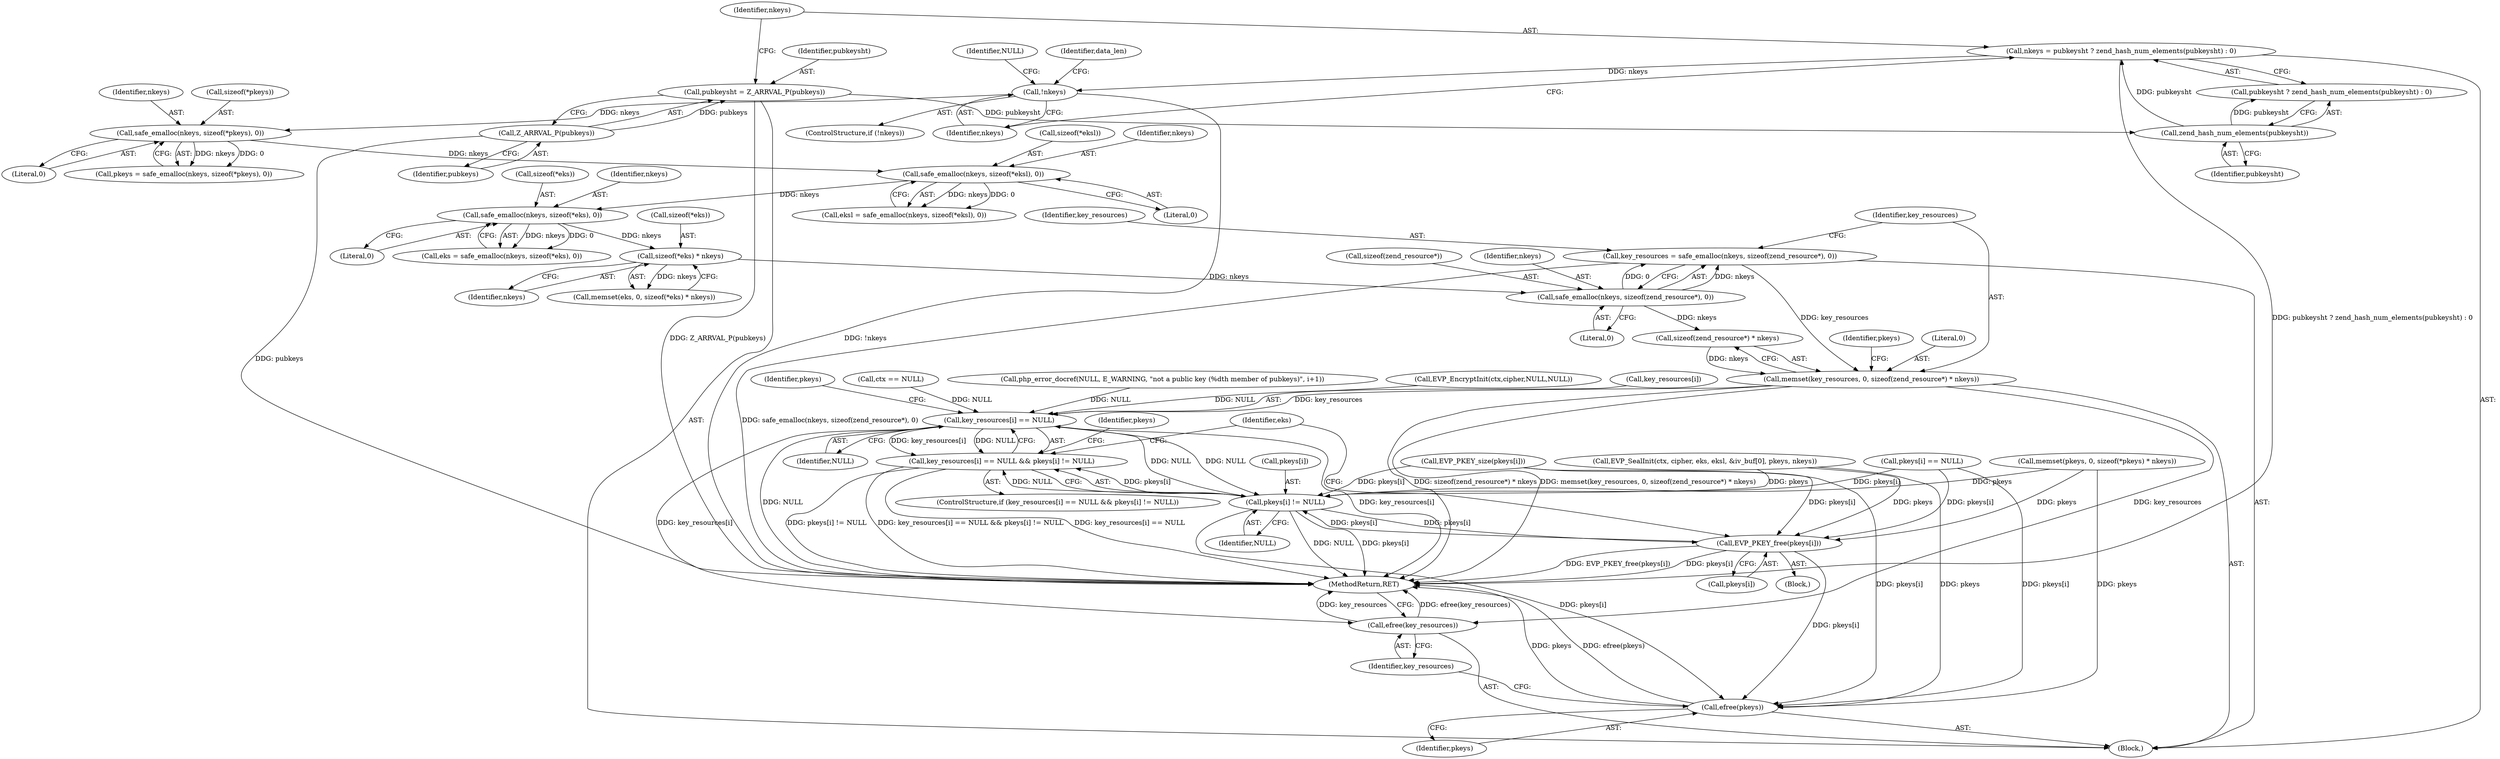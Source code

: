 digraph "0_php_91826a311dd37f4c4e5d605fa7af331e80ddd4c3@API" {
"1000258" [label="(Call,key_resources = safe_emalloc(nkeys, sizeof(zend_resource*), 0))"];
"1000260" [label="(Call,safe_emalloc(nkeys, sizeof(zend_resource*), 0))"];
"1000253" [label="(Call,sizeof(*eks) * nkeys)"];
"1000244" [label="(Call,safe_emalloc(nkeys, sizeof(*eks), 0))"];
"1000236" [label="(Call,safe_emalloc(nkeys, sizeof(*eksl), 0))"];
"1000228" [label="(Call,safe_emalloc(nkeys, sizeof(*pkeys), 0))"];
"1000177" [label="(Call,!nkeys)"];
"1000169" [label="(Call,nkeys = pubkeysht ? zend_hash_num_elements(pubkeysht) : 0)"];
"1000173" [label="(Call,zend_hash_num_elements(pubkeysht))"];
"1000165" [label="(Call,pubkeysht = Z_ARRVAL_P(pubkeys))"];
"1000167" [label="(Call,Z_ARRVAL_P(pubkeys))"];
"1000265" [label="(Call,memset(key_resources, 0, sizeof(zend_resource*) * nkeys))"];
"1000504" [label="(Call,key_resources[i] == NULL)"];
"1000503" [label="(Call,key_resources[i] == NULL && pkeys[i] != NULL)"];
"1000509" [label="(Call,pkeys[i] != NULL)"];
"1000515" [label="(Call,EVP_PKEY_free(pkeys[i]))"];
"1000532" [label="(Call,efree(pkeys))"];
"1000534" [label="(Call,efree(key_resources))"];
"1000166" [label="(Identifier,pubkeysht)"];
"1000268" [label="(Call,sizeof(zend_resource*) * nkeys)"];
"1000246" [label="(Call,sizeof(*eks))"];
"1000273" [label="(Identifier,pkeys)"];
"1000249" [label="(Literal,0)"];
"1000261" [label="(Identifier,nkeys)"];
"1000245" [label="(Identifier,nkeys)"];
"1000272" [label="(Call,memset(pkeys, 0, sizeof(*pkeys) * nkeys))"];
"1000532" [label="(Call,efree(pkeys))"];
"1000265" [label="(Call,memset(key_resources, 0, sizeof(zend_resource*) * nkeys))"];
"1000257" [label="(Identifier,nkeys)"];
"1000250" [label="(Call,memset(eks, 0, sizeof(*eks) * nkeys))"];
"1000320" [label="(Call,EVP_PKEY_size(pkeys[i]))"];
"1000177" [label="(Call,!nkeys)"];
"1000176" [label="(ControlStructure,if (!nkeys))"];
"1000360" [label="(Call,EVP_SealInit(ctx, cipher, eks, eksl, &iv_buf[0], pkeys, nkeys))"];
"1000266" [label="(Identifier,key_resources)"];
"1000169" [label="(Call,nkeys = pubkeysht ? zend_hash_num_elements(pubkeysht) : 0)"];
"1000517" [label="(Identifier,pkeys)"];
"1000515" [label="(Call,EVP_PKEY_free(pkeys[i]))"];
"1000229" [label="(Identifier,nkeys)"];
"1000170" [label="(Identifier,nkeys)"];
"1000236" [label="(Call,safe_emalloc(nkeys, sizeof(*eksl), 0))"];
"1000165" [label="(Call,pubkeysht = Z_ARRVAL_P(pubkeys))"];
"1000168" [label="(Identifier,pubkeys)"];
"1000536" [label="(MethodReturn,RET)"];
"1000516" [label="(Call,pkeys[i])"];
"1000535" [label="(Identifier,key_resources)"];
"1000514" [label="(Block,)"];
"1000242" [label="(Call,eks = safe_emalloc(nkeys, sizeof(*eks), 0))"];
"1000181" [label="(Identifier,NULL)"];
"1000264" [label="(Literal,0)"];
"1000254" [label="(Call,sizeof(*eks))"];
"1000299" [label="(Call,pkeys[i] == NULL)"];
"1000511" [label="(Identifier,pkeys)"];
"1000167" [label="(Call,Z_ARRVAL_P(pubkeys))"];
"1000502" [label="(ControlStructure,if (key_resources[i] == NULL && pkeys[i] != NULL))"];
"1000262" [label="(Call,sizeof(zend_resource*))"];
"1000333" [label="(Call,ctx == NULL)"];
"1000174" [label="(Identifier,pubkeysht)"];
"1000504" [label="(Call,key_resources[i] == NULL)"];
"1000230" [label="(Call,sizeof(*pkeys))"];
"1000258" [label="(Call,key_resources = safe_emalloc(nkeys, sizeof(zend_resource*), 0))"];
"1000510" [label="(Call,pkeys[i])"];
"1000260" [label="(Call,safe_emalloc(nkeys, sizeof(zend_resource*), 0))"];
"1000503" [label="(Call,key_resources[i] == NULL && pkeys[i] != NULL)"];
"1000305" [label="(Call,php_error_docref(NULL, E_WARNING, \"not a public key (%dth member of pubkeys)\", i+1))"];
"1000178" [label="(Identifier,nkeys)"];
"1000533" [label="(Identifier,pkeys)"];
"1000173" [label="(Call,zend_hash_num_elements(pubkeysht))"];
"1000241" [label="(Literal,0)"];
"1000233" [label="(Literal,0)"];
"1000186" [label="(Identifier,data_len)"];
"1000238" [label="(Call,sizeof(*eksl))"];
"1000337" [label="(Call,EVP_EncryptInit(ctx,cipher,NULL,NULL))"];
"1000259" [label="(Identifier,key_resources)"];
"1000534" [label="(Call,efree(key_resources))"];
"1000105" [label="(Block,)"];
"1000508" [label="(Identifier,NULL)"];
"1000253" [label="(Call,sizeof(*eks) * nkeys)"];
"1000505" [label="(Call,key_resources[i])"];
"1000244" [label="(Call,safe_emalloc(nkeys, sizeof(*eks), 0))"];
"1000513" [label="(Identifier,NULL)"];
"1000237" [label="(Identifier,nkeys)"];
"1000228" [label="(Call,safe_emalloc(nkeys, sizeof(*pkeys), 0))"];
"1000267" [label="(Literal,0)"];
"1000226" [label="(Call,pkeys = safe_emalloc(nkeys, sizeof(*pkeys), 0))"];
"1000171" [label="(Call,pubkeysht ? zend_hash_num_elements(pubkeysht) : 0)"];
"1000509" [label="(Call,pkeys[i] != NULL)"];
"1000521" [label="(Identifier,eks)"];
"1000234" [label="(Call,eksl = safe_emalloc(nkeys, sizeof(*eksl), 0))"];
"1000258" -> "1000105"  [label="AST: "];
"1000258" -> "1000260"  [label="CFG: "];
"1000259" -> "1000258"  [label="AST: "];
"1000260" -> "1000258"  [label="AST: "];
"1000266" -> "1000258"  [label="CFG: "];
"1000258" -> "1000536"  [label="DDG: safe_emalloc(nkeys, sizeof(zend_resource*), 0)"];
"1000260" -> "1000258"  [label="DDG: nkeys"];
"1000260" -> "1000258"  [label="DDG: 0"];
"1000258" -> "1000265"  [label="DDG: key_resources"];
"1000260" -> "1000264"  [label="CFG: "];
"1000261" -> "1000260"  [label="AST: "];
"1000262" -> "1000260"  [label="AST: "];
"1000264" -> "1000260"  [label="AST: "];
"1000253" -> "1000260"  [label="DDG: nkeys"];
"1000260" -> "1000268"  [label="DDG: nkeys"];
"1000253" -> "1000250"  [label="AST: "];
"1000253" -> "1000257"  [label="CFG: "];
"1000254" -> "1000253"  [label="AST: "];
"1000257" -> "1000253"  [label="AST: "];
"1000250" -> "1000253"  [label="CFG: "];
"1000253" -> "1000250"  [label="DDG: nkeys"];
"1000244" -> "1000253"  [label="DDG: nkeys"];
"1000244" -> "1000242"  [label="AST: "];
"1000244" -> "1000249"  [label="CFG: "];
"1000245" -> "1000244"  [label="AST: "];
"1000246" -> "1000244"  [label="AST: "];
"1000249" -> "1000244"  [label="AST: "];
"1000242" -> "1000244"  [label="CFG: "];
"1000244" -> "1000242"  [label="DDG: nkeys"];
"1000244" -> "1000242"  [label="DDG: 0"];
"1000236" -> "1000244"  [label="DDG: nkeys"];
"1000236" -> "1000234"  [label="AST: "];
"1000236" -> "1000241"  [label="CFG: "];
"1000237" -> "1000236"  [label="AST: "];
"1000238" -> "1000236"  [label="AST: "];
"1000241" -> "1000236"  [label="AST: "];
"1000234" -> "1000236"  [label="CFG: "];
"1000236" -> "1000234"  [label="DDG: nkeys"];
"1000236" -> "1000234"  [label="DDG: 0"];
"1000228" -> "1000236"  [label="DDG: nkeys"];
"1000228" -> "1000226"  [label="AST: "];
"1000228" -> "1000233"  [label="CFG: "];
"1000229" -> "1000228"  [label="AST: "];
"1000230" -> "1000228"  [label="AST: "];
"1000233" -> "1000228"  [label="AST: "];
"1000226" -> "1000228"  [label="CFG: "];
"1000228" -> "1000226"  [label="DDG: nkeys"];
"1000228" -> "1000226"  [label="DDG: 0"];
"1000177" -> "1000228"  [label="DDG: nkeys"];
"1000177" -> "1000176"  [label="AST: "];
"1000177" -> "1000178"  [label="CFG: "];
"1000178" -> "1000177"  [label="AST: "];
"1000181" -> "1000177"  [label="CFG: "];
"1000186" -> "1000177"  [label="CFG: "];
"1000177" -> "1000536"  [label="DDG: !nkeys"];
"1000169" -> "1000177"  [label="DDG: nkeys"];
"1000169" -> "1000105"  [label="AST: "];
"1000169" -> "1000171"  [label="CFG: "];
"1000170" -> "1000169"  [label="AST: "];
"1000171" -> "1000169"  [label="AST: "];
"1000178" -> "1000169"  [label="CFG: "];
"1000169" -> "1000536"  [label="DDG: pubkeysht ? zend_hash_num_elements(pubkeysht) : 0"];
"1000173" -> "1000169"  [label="DDG: pubkeysht"];
"1000173" -> "1000171"  [label="AST: "];
"1000173" -> "1000174"  [label="CFG: "];
"1000174" -> "1000173"  [label="AST: "];
"1000171" -> "1000173"  [label="CFG: "];
"1000173" -> "1000171"  [label="DDG: pubkeysht"];
"1000165" -> "1000173"  [label="DDG: pubkeysht"];
"1000165" -> "1000105"  [label="AST: "];
"1000165" -> "1000167"  [label="CFG: "];
"1000166" -> "1000165"  [label="AST: "];
"1000167" -> "1000165"  [label="AST: "];
"1000170" -> "1000165"  [label="CFG: "];
"1000165" -> "1000536"  [label="DDG: Z_ARRVAL_P(pubkeys)"];
"1000167" -> "1000165"  [label="DDG: pubkeys"];
"1000167" -> "1000168"  [label="CFG: "];
"1000168" -> "1000167"  [label="AST: "];
"1000167" -> "1000536"  [label="DDG: pubkeys"];
"1000265" -> "1000105"  [label="AST: "];
"1000265" -> "1000268"  [label="CFG: "];
"1000266" -> "1000265"  [label="AST: "];
"1000267" -> "1000265"  [label="AST: "];
"1000268" -> "1000265"  [label="AST: "];
"1000273" -> "1000265"  [label="CFG: "];
"1000265" -> "1000536"  [label="DDG: memset(key_resources, 0, sizeof(zend_resource*) * nkeys)"];
"1000265" -> "1000536"  [label="DDG: sizeof(zend_resource*) * nkeys"];
"1000268" -> "1000265"  [label="DDG: nkeys"];
"1000265" -> "1000504"  [label="DDG: key_resources"];
"1000265" -> "1000534"  [label="DDG: key_resources"];
"1000504" -> "1000503"  [label="AST: "];
"1000504" -> "1000508"  [label="CFG: "];
"1000505" -> "1000504"  [label="AST: "];
"1000508" -> "1000504"  [label="AST: "];
"1000511" -> "1000504"  [label="CFG: "];
"1000503" -> "1000504"  [label="CFG: "];
"1000504" -> "1000536"  [label="DDG: key_resources[i]"];
"1000504" -> "1000536"  [label="DDG: NULL"];
"1000504" -> "1000503"  [label="DDG: key_resources[i]"];
"1000504" -> "1000503"  [label="DDG: NULL"];
"1000509" -> "1000504"  [label="DDG: NULL"];
"1000305" -> "1000504"  [label="DDG: NULL"];
"1000337" -> "1000504"  [label="DDG: NULL"];
"1000333" -> "1000504"  [label="DDG: NULL"];
"1000504" -> "1000509"  [label="DDG: NULL"];
"1000504" -> "1000534"  [label="DDG: key_resources[i]"];
"1000503" -> "1000502"  [label="AST: "];
"1000503" -> "1000509"  [label="CFG: "];
"1000509" -> "1000503"  [label="AST: "];
"1000517" -> "1000503"  [label="CFG: "];
"1000521" -> "1000503"  [label="CFG: "];
"1000503" -> "1000536"  [label="DDG: pkeys[i] != NULL"];
"1000503" -> "1000536"  [label="DDG: key_resources[i] == NULL && pkeys[i] != NULL"];
"1000503" -> "1000536"  [label="DDG: key_resources[i] == NULL"];
"1000509" -> "1000503"  [label="DDG: pkeys[i]"];
"1000509" -> "1000503"  [label="DDG: NULL"];
"1000509" -> "1000513"  [label="CFG: "];
"1000510" -> "1000509"  [label="AST: "];
"1000513" -> "1000509"  [label="AST: "];
"1000509" -> "1000536"  [label="DDG: NULL"];
"1000509" -> "1000536"  [label="DDG: pkeys[i]"];
"1000360" -> "1000509"  [label="DDG: pkeys"];
"1000515" -> "1000509"  [label="DDG: pkeys[i]"];
"1000299" -> "1000509"  [label="DDG: pkeys[i]"];
"1000272" -> "1000509"  [label="DDG: pkeys"];
"1000320" -> "1000509"  [label="DDG: pkeys[i]"];
"1000509" -> "1000515"  [label="DDG: pkeys[i]"];
"1000509" -> "1000532"  [label="DDG: pkeys[i]"];
"1000515" -> "1000514"  [label="AST: "];
"1000515" -> "1000516"  [label="CFG: "];
"1000516" -> "1000515"  [label="AST: "];
"1000521" -> "1000515"  [label="CFG: "];
"1000515" -> "1000536"  [label="DDG: EVP_PKEY_free(pkeys[i])"];
"1000515" -> "1000536"  [label="DDG: pkeys[i]"];
"1000360" -> "1000515"  [label="DDG: pkeys"];
"1000299" -> "1000515"  [label="DDG: pkeys[i]"];
"1000272" -> "1000515"  [label="DDG: pkeys"];
"1000320" -> "1000515"  [label="DDG: pkeys[i]"];
"1000515" -> "1000532"  [label="DDG: pkeys[i]"];
"1000532" -> "1000105"  [label="AST: "];
"1000532" -> "1000533"  [label="CFG: "];
"1000533" -> "1000532"  [label="AST: "];
"1000535" -> "1000532"  [label="CFG: "];
"1000532" -> "1000536"  [label="DDG: pkeys"];
"1000532" -> "1000536"  [label="DDG: efree(pkeys)"];
"1000360" -> "1000532"  [label="DDG: pkeys"];
"1000299" -> "1000532"  [label="DDG: pkeys[i]"];
"1000272" -> "1000532"  [label="DDG: pkeys"];
"1000320" -> "1000532"  [label="DDG: pkeys[i]"];
"1000534" -> "1000105"  [label="AST: "];
"1000534" -> "1000535"  [label="CFG: "];
"1000535" -> "1000534"  [label="AST: "];
"1000536" -> "1000534"  [label="CFG: "];
"1000534" -> "1000536"  [label="DDG: efree(key_resources)"];
"1000534" -> "1000536"  [label="DDG: key_resources"];
}
